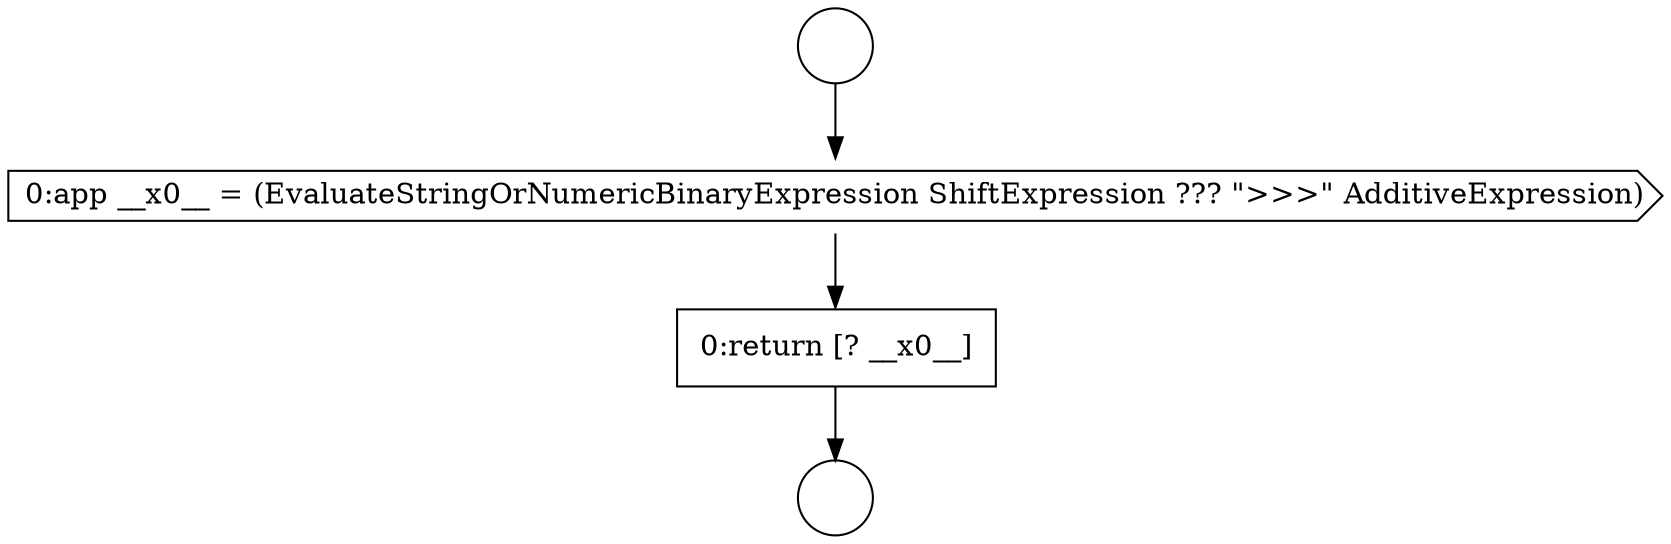 digraph {
  node5177 [shape=circle label=" " color="black" fillcolor="white" style=filled]
  node5179 [shape=cds, label=<<font color="black">0:app __x0__ = (EvaluateStringOrNumericBinaryExpression ShiftExpression ??? &quot;&gt;&gt;&gt;&quot; AdditiveExpression)</font>> color="black" fillcolor="white" style=filled]
  node5180 [shape=none, margin=0, label=<<font color="black">
    <table border="0" cellborder="1" cellspacing="0" cellpadding="10">
      <tr><td align="left">0:return [? __x0__]</td></tr>
    </table>
  </font>> color="black" fillcolor="white" style=filled]
  node5178 [shape=circle label=" " color="black" fillcolor="white" style=filled]
  node5177 -> node5179 [ color="black"]
  node5179 -> node5180 [ color="black"]
  node5180 -> node5178 [ color="black"]
}
